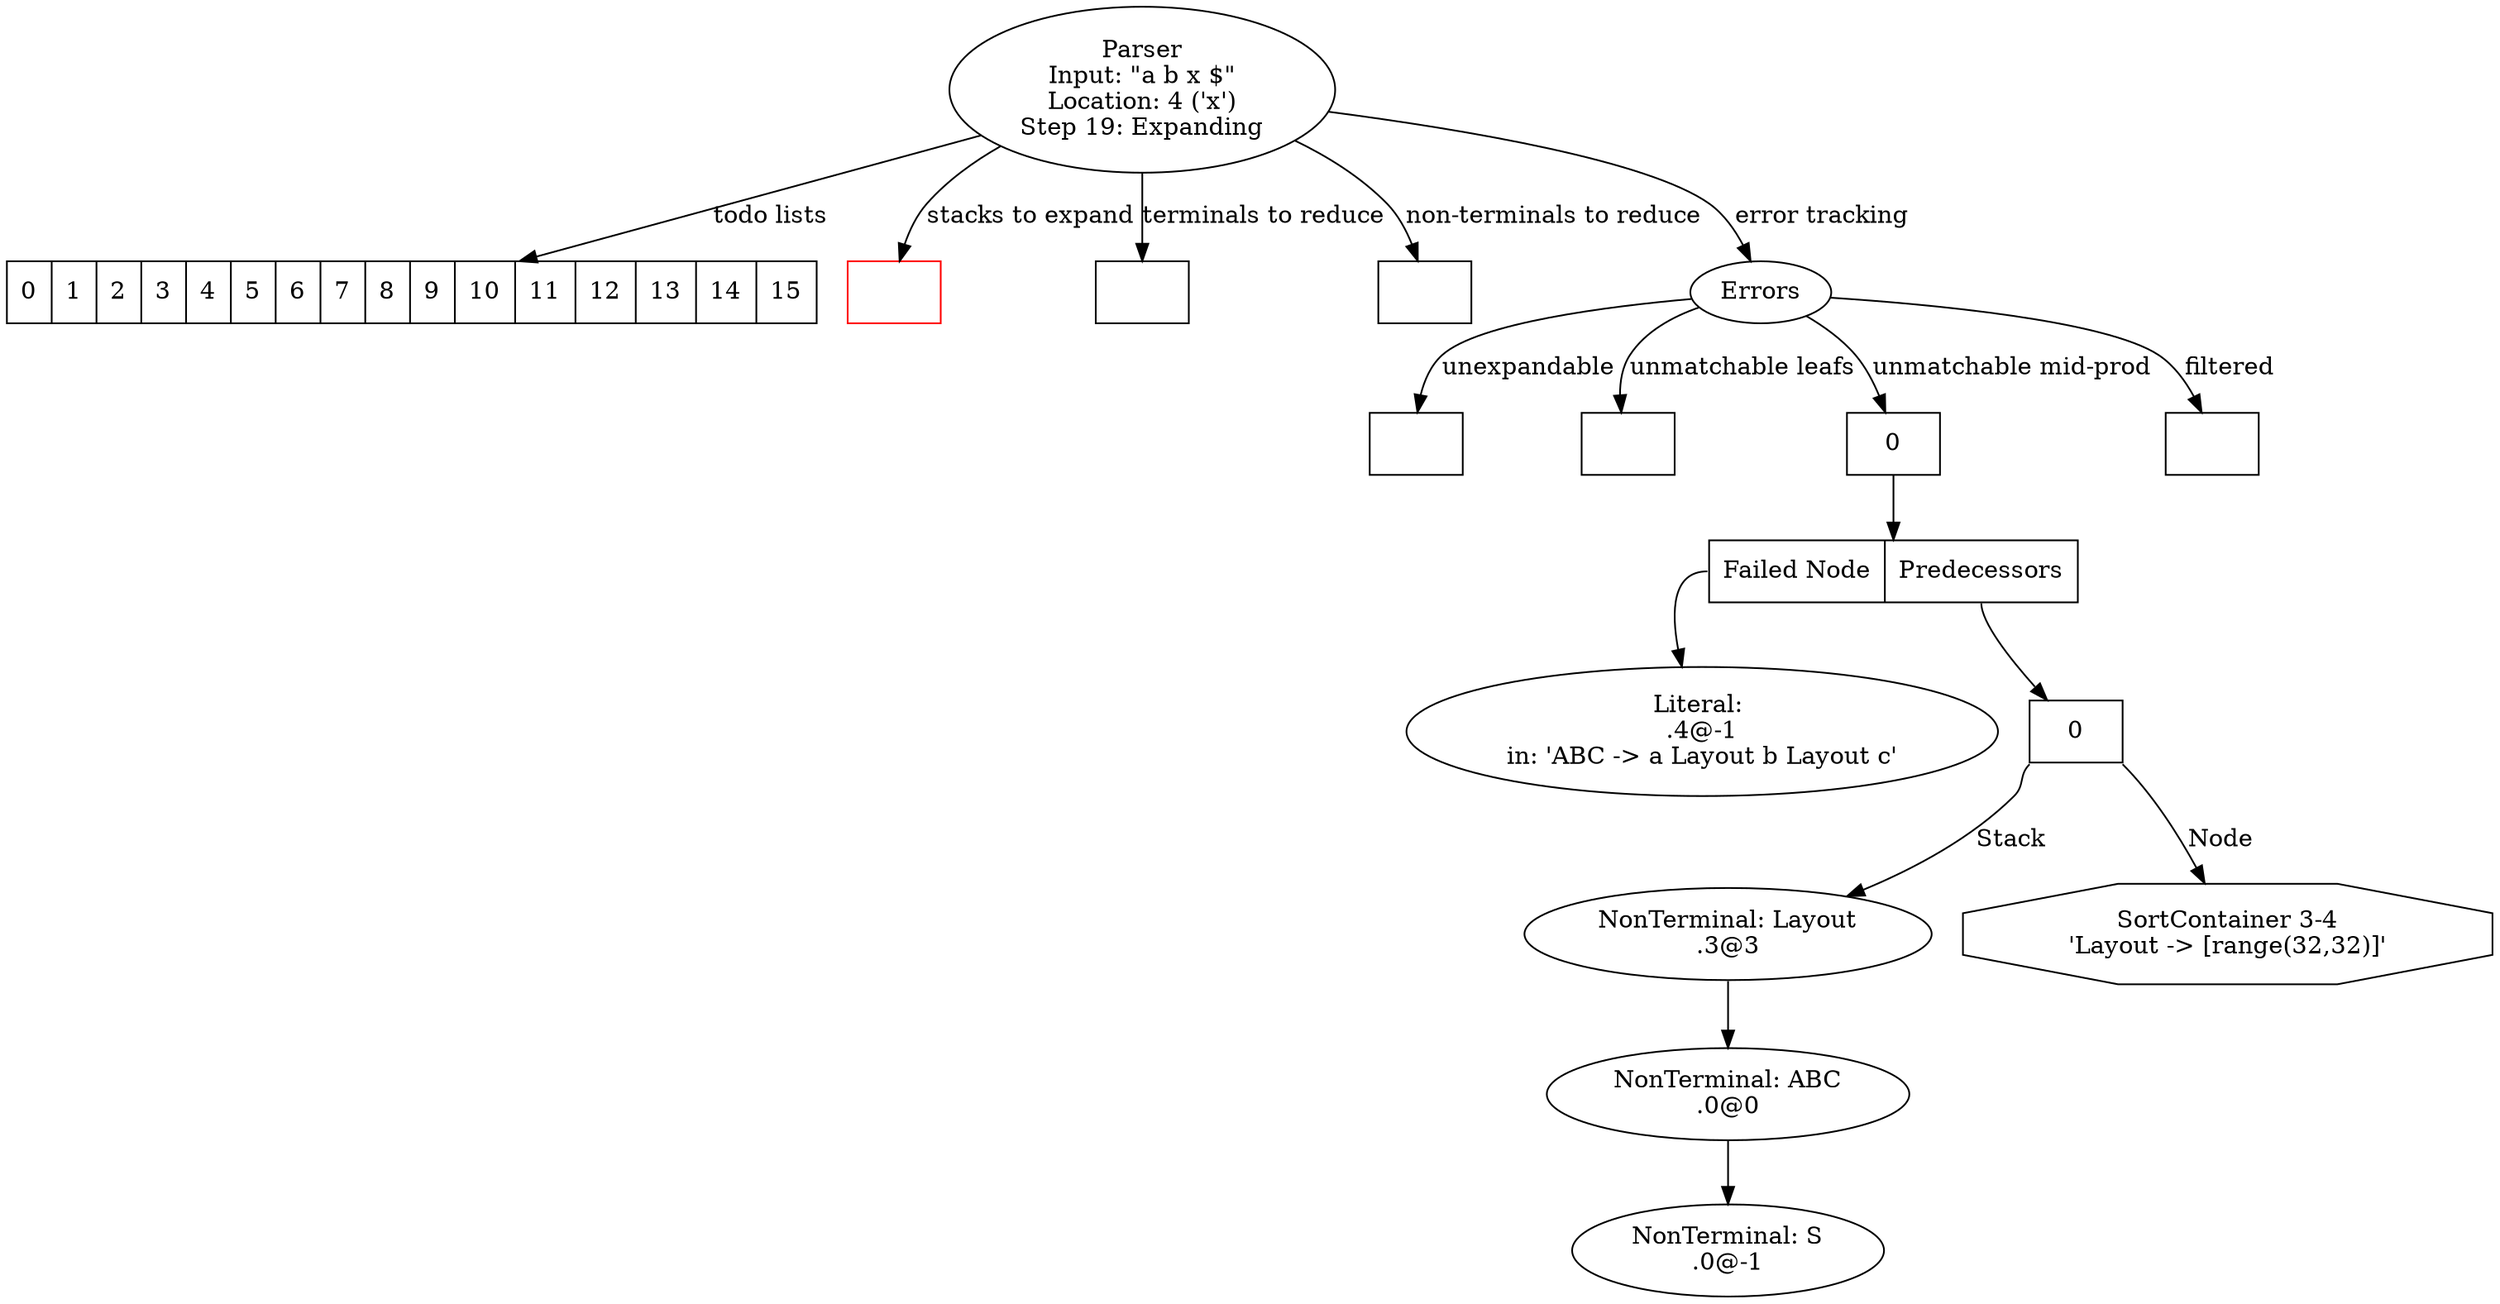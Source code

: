 digraph Parser {
"Parser"["label"="Parser\nInput: \"a b x $\"\nLocation: 4 ('x')\nStep 19: Expanding"];
"todoLists"["label"="<0> 0 | <1> 1 | <2> 2 | <3> 3 | <4> 4 | <5> 5 | <6> 6 | <7> 7 | <8> 8 | <9> 9 | <10> 10 | <11> 11 | <12> 12 | <13> 13 | <14> 14 | <15> 15", "shape"="record"];
"Parser" -> "todoLists"["label"="todo lists"];
"stacksToExpand"["label"="", "shape"="record", "color"="red"];
"Parser" -> "stacksToExpand"["label"="stacks to expand"];
"terminalsToReduce"["label"="", "shape"="record"];
"Parser" -> "terminalsToReduce"["label"="terminals to reduce"];
"nonTerminalsToReduce"["label"="", "shape"="record"];
"Parser" -> "nonTerminalsToReduce"["label"="non-terminals to reduce"];
"unexpandableNodes"["label"="", "shape"="record"];
"unmatchableLeafNodes"["label"="", "shape"="record"];
"unmatchableMidProductionNodes"["shape"="record", "label"="<0> 0"];
"unmatchable-mid-production-0"["shape"="record", "label"="<failedNode> Failed Node | <predecessors> Predecessors"];
"unmatchableMidProductionNodes":"0" -> "unmatchable-mid-production-0";
"59"["label"="Literal: \n.4@-1\nin: 'ABC -> a Layout b Layout c'"];
"unmatchable-mid-production-predecessors-0"["label"="<0> 0", "shape"="record"];
"58"["label"="NonTerminal: Layout\n.3@3"];
"35"["label"="NonTerminal: ABC\n.0@0"];
"-1"["label"="NonTerminal: S\n.0@-1"];
"35" -> "-1";
"58" -> "35";
"unmatchable-mid-production-predecessors-0":"0":sw -> "58"["label"="Stack"];
"197535883"["shape"="octagon", "label"="SortContainer 3-4\n'Layout -> [range(32,32)]'"];
"unmatchable-mid-production-predecessors-0":"0":se -> "197535883"["label"="Node"];
"unmatchable-mid-production-0":"failedNode" -> "59";
"unmatchable-mid-production-0":"predecessors" -> "unmatchable-mid-production-predecessors-0";
"filteredNodes"["label"="", "shape"="record"];
"error"["label"="Errors"];
"Parser" -> "error"["label"="error tracking"];
"error" -> "unexpandableNodes"["label"="unexpandable"];
"error" -> "unmatchableLeafNodes"["label"="unmatchable leafs"];
"error" -> "unmatchableMidProductionNodes"["label"="unmatchable mid-prod"];
"error" -> "filteredNodes"["label"="filtered"];
}
